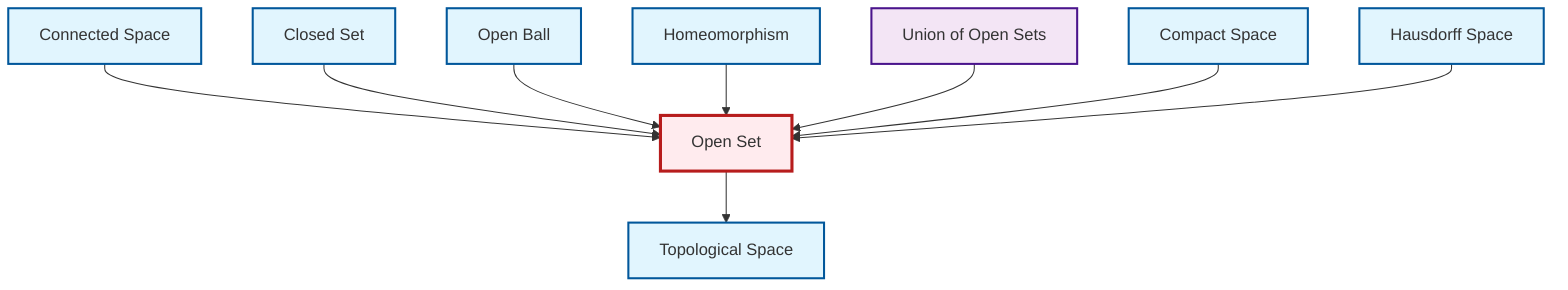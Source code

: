 graph TD
    classDef definition fill:#e1f5fe,stroke:#01579b,stroke-width:2px
    classDef theorem fill:#f3e5f5,stroke:#4a148c,stroke-width:2px
    classDef axiom fill:#fff3e0,stroke:#e65100,stroke-width:2px
    classDef example fill:#e8f5e9,stroke:#1b5e20,stroke-width:2px
    classDef current fill:#ffebee,stroke:#b71c1c,stroke-width:3px
    def-topological-space["Topological Space"]:::definition
    def-open-set["Open Set"]:::definition
    def-compact["Compact Space"]:::definition
    def-hausdorff["Hausdorff Space"]:::definition
    def-open-ball["Open Ball"]:::definition
    def-homeomorphism["Homeomorphism"]:::definition
    def-connected["Connected Space"]:::definition
    thm-union-open-sets["Union of Open Sets"]:::theorem
    def-closed-set["Closed Set"]:::definition
    def-connected --> def-open-set
    def-closed-set --> def-open-set
    def-open-ball --> def-open-set
    def-homeomorphism --> def-open-set
    def-open-set --> def-topological-space
    thm-union-open-sets --> def-open-set
    def-compact --> def-open-set
    def-hausdorff --> def-open-set
    class def-open-set current